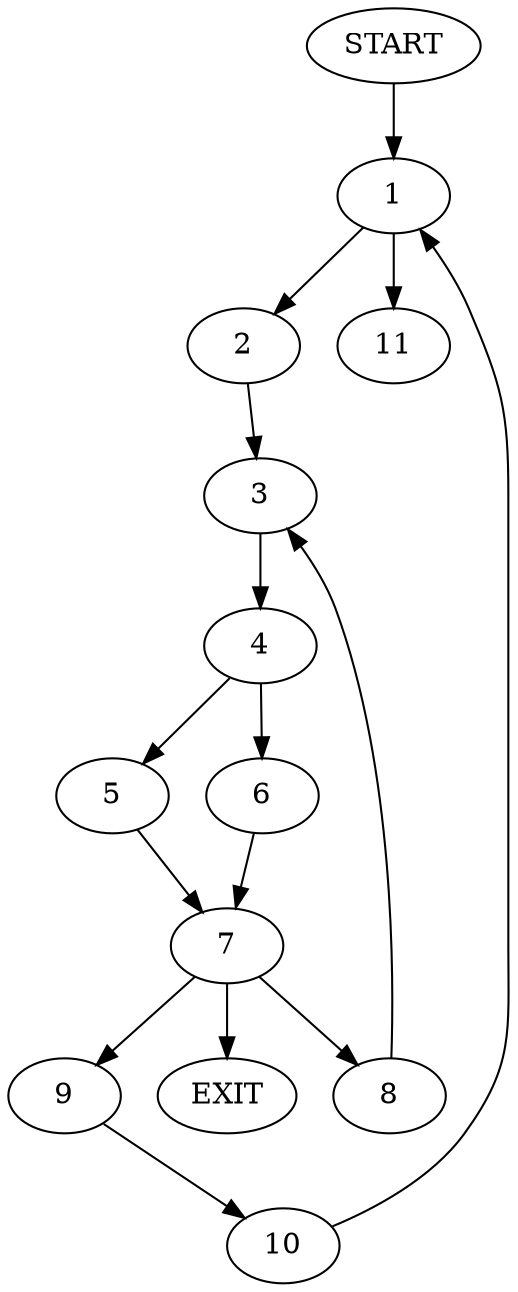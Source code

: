 digraph { 
0 [label="START"];
1;
2;
3;
4;
5;
6;
7;
8;
9;
10;
11;
12[label="EXIT"];
0 -> 1;
1 -> 2;
1 -> 11;
2 -> 3;
3 -> 4;
4 -> 5;
4 -> 6;
5 -> 7;
6 -> 7;
7 -> 12;
7 -> 8;
7:s2 -> 9;
8 -> 3;
9 -> 10;
10 -> 1;
}